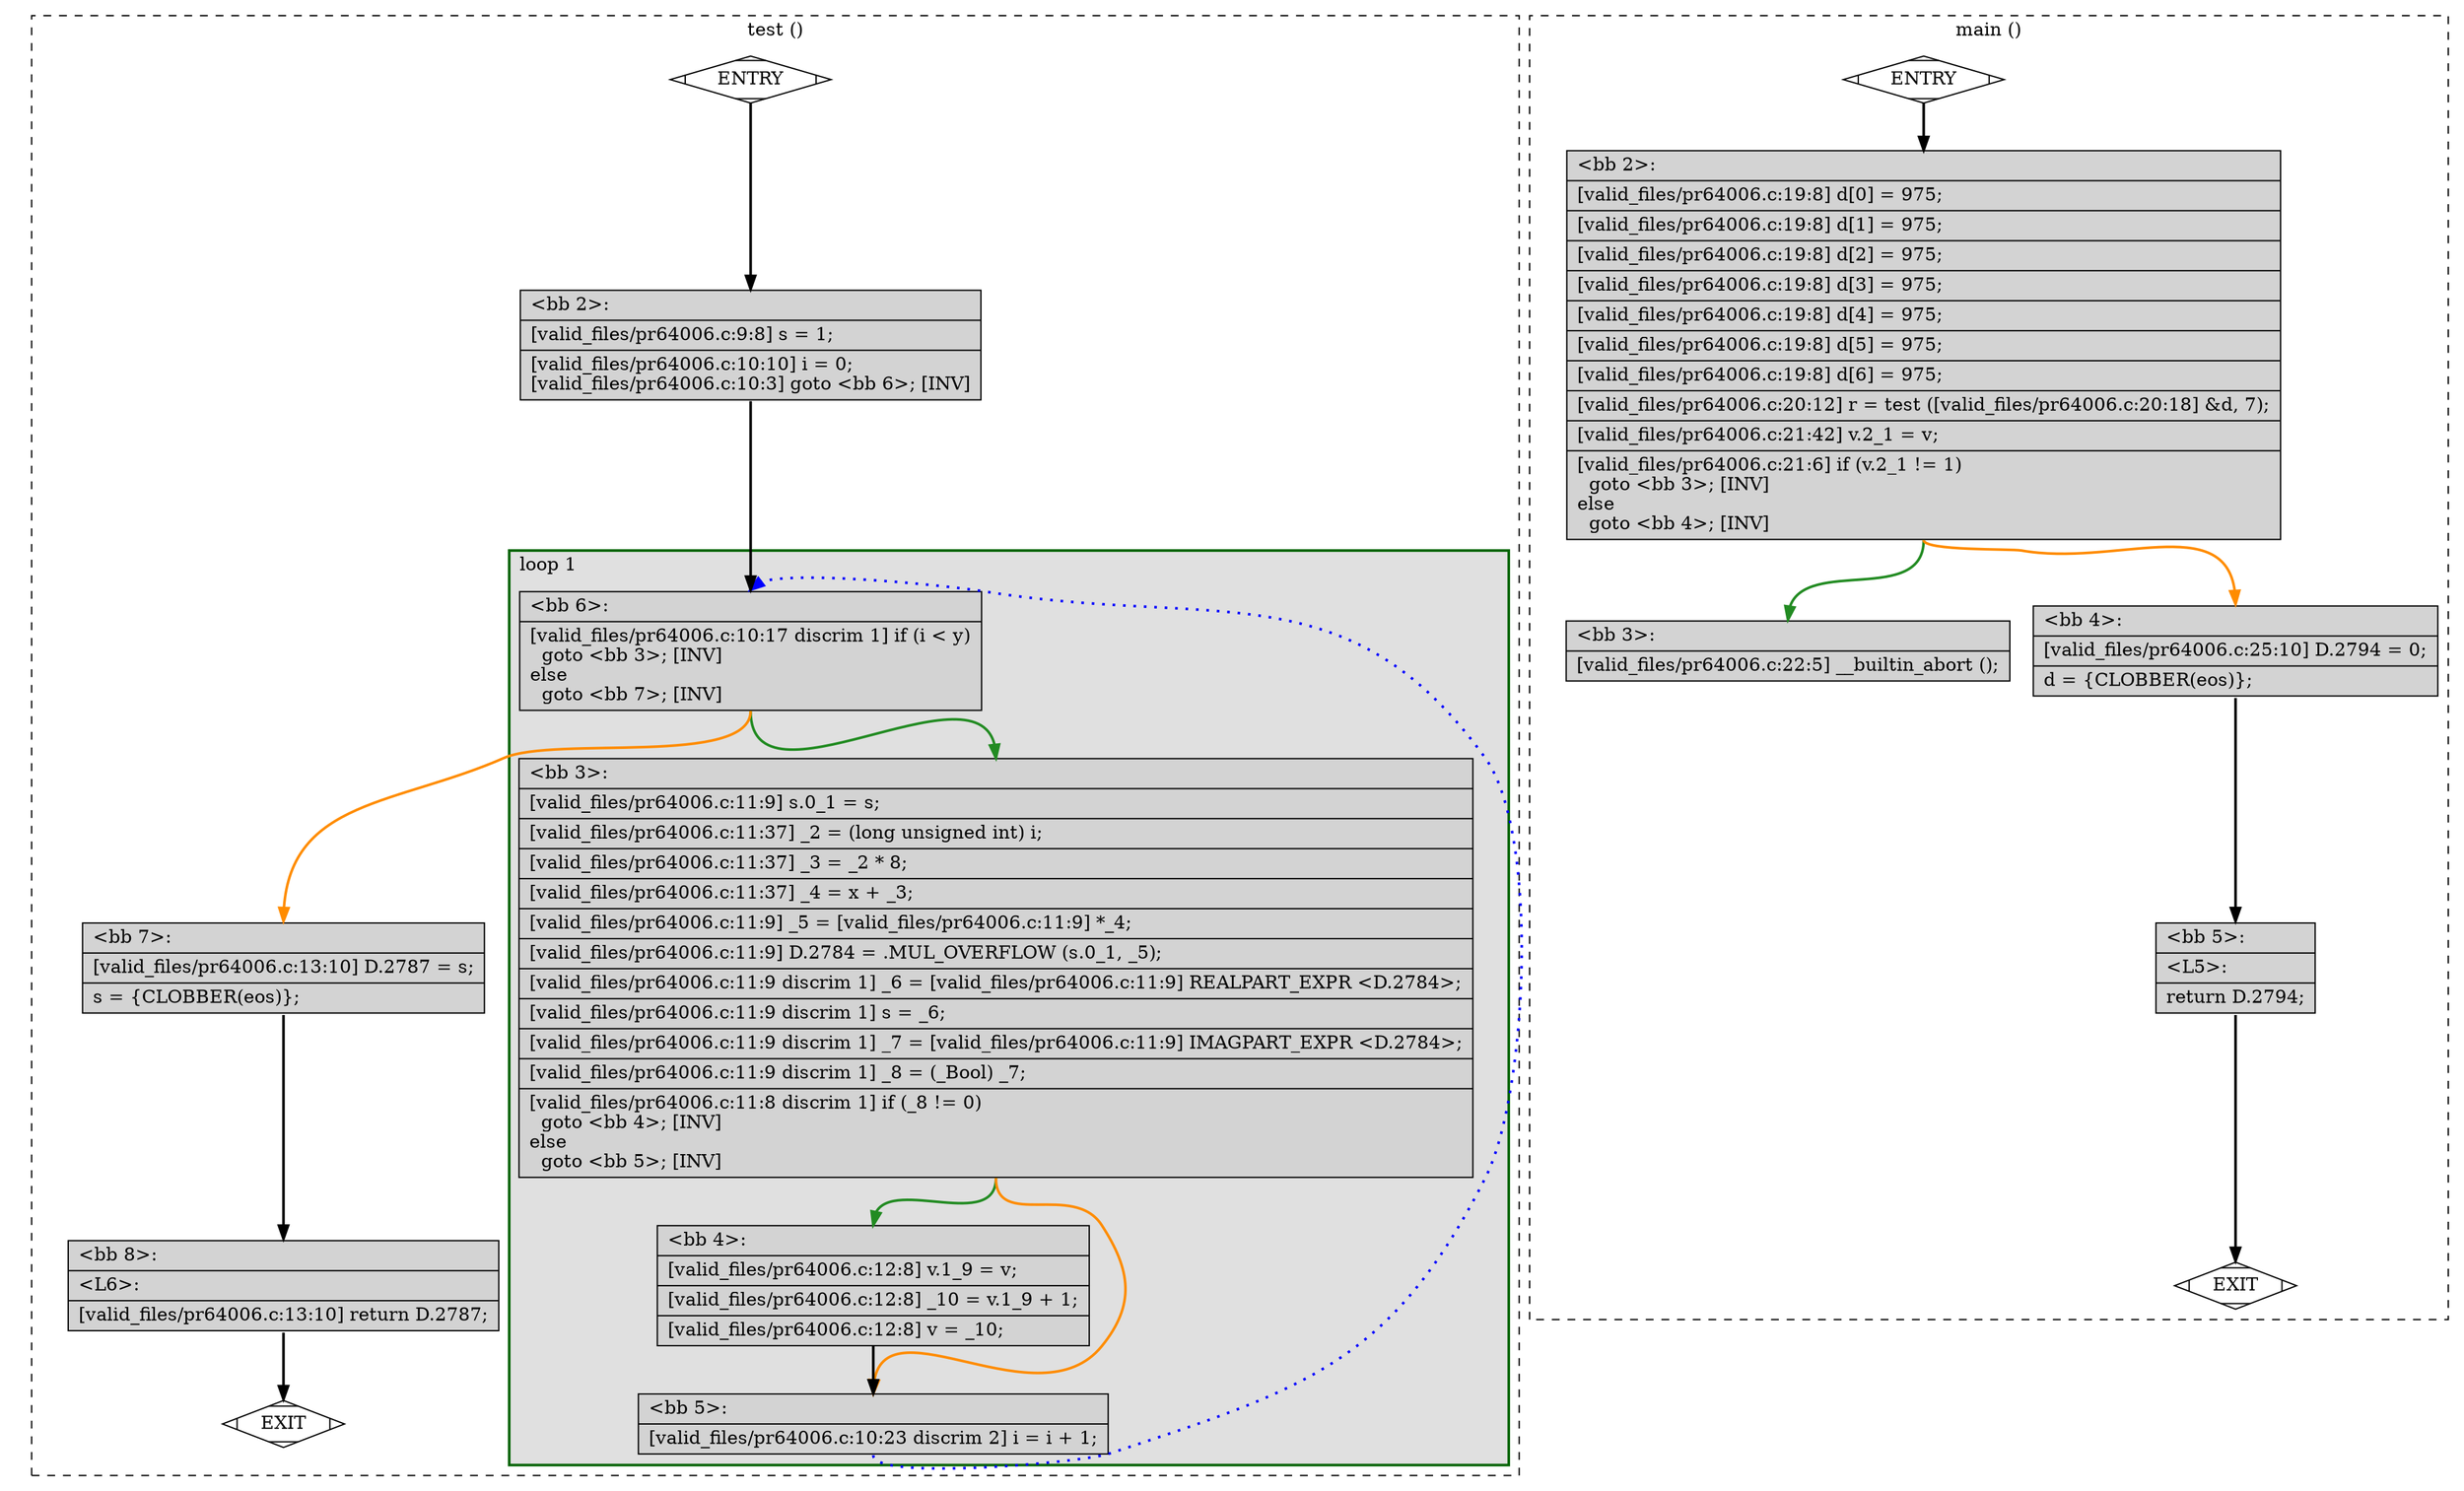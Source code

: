 digraph "a-pr64006.c.015t.cfg" {
overlap=false;
subgraph "cluster_test" {
	style="dashed";
	color="black";
	label="test ()";
	subgraph cluster_0_1 {
	style="filled";
	color="darkgreen";
	fillcolor="grey88";
	label="loop 1";
	labeljust=l;
	penwidth=2;
	fn_0_basic_block_6 [shape=record,style=filled,fillcolor=lightgrey,label="{\<bb\ 6\>:\l\
|[valid_files/pr64006.c:10:17\ discrim\ 1]\ if\ (i\ \<\ y)\l\
\ \ goto\ \<bb\ 3\>;\ [INV]\l\
else\l\
\ \ goto\ \<bb\ 7\>;\ [INV]\l\
}"];

	fn_0_basic_block_3 [shape=record,style=filled,fillcolor=lightgrey,label="{\<bb\ 3\>:\l\
|[valid_files/pr64006.c:11:9]\ s.0_1\ =\ s;\l\
|[valid_files/pr64006.c:11:37]\ _2\ =\ (long\ unsigned\ int)\ i;\l\
|[valid_files/pr64006.c:11:37]\ _3\ =\ _2\ *\ 8;\l\
|[valid_files/pr64006.c:11:37]\ _4\ =\ x\ +\ _3;\l\
|[valid_files/pr64006.c:11:9]\ _5\ =\ [valid_files/pr64006.c:11:9]\ *_4;\l\
|[valid_files/pr64006.c:11:9]\ D.2784\ =\ .MUL_OVERFLOW\ (s.0_1,\ _5);\l\
|[valid_files/pr64006.c:11:9\ discrim\ 1]\ _6\ =\ [valid_files/pr64006.c:11:9]\ REALPART_EXPR\ \<D.2784\>;\l\
|[valid_files/pr64006.c:11:9\ discrim\ 1]\ s\ =\ _6;\l\
|[valid_files/pr64006.c:11:9\ discrim\ 1]\ _7\ =\ [valid_files/pr64006.c:11:9]\ IMAGPART_EXPR\ \<D.2784\>;\l\
|[valid_files/pr64006.c:11:9\ discrim\ 1]\ _8\ =\ (_Bool)\ _7;\l\
|[valid_files/pr64006.c:11:8\ discrim\ 1]\ if\ (_8\ !=\ 0)\l\
\ \ goto\ \<bb\ 4\>;\ [INV]\l\
else\l\
\ \ goto\ \<bb\ 5\>;\ [INV]\l\
}"];

	fn_0_basic_block_4 [shape=record,style=filled,fillcolor=lightgrey,label="{\<bb\ 4\>:\l\
|[valid_files/pr64006.c:12:8]\ v.1_9\ =\ v;\l\
|[valid_files/pr64006.c:12:8]\ _10\ =\ v.1_9\ +\ 1;\l\
|[valid_files/pr64006.c:12:8]\ v\ =\ _10;\l\
}"];

	fn_0_basic_block_5 [shape=record,style=filled,fillcolor=lightgrey,label="{\<bb\ 5\>:\l\
|[valid_files/pr64006.c:10:23\ discrim\ 2]\ i\ =\ i\ +\ 1;\l\
}"];

	}
	fn_0_basic_block_0 [shape=Mdiamond,style=filled,fillcolor=white,label="ENTRY"];

	fn_0_basic_block_1 [shape=Mdiamond,style=filled,fillcolor=white,label="EXIT"];

	fn_0_basic_block_2 [shape=record,style=filled,fillcolor=lightgrey,label="{\<bb\ 2\>:\l\
|[valid_files/pr64006.c:9:8]\ s\ =\ 1;\l\
|[valid_files/pr64006.c:10:10]\ i\ =\ 0;\l\
[valid_files/pr64006.c:10:3]\ goto\ \<bb\ 6\>;\ [INV]\l\
}"];

	fn_0_basic_block_7 [shape=record,style=filled,fillcolor=lightgrey,label="{\<bb\ 7\>:\l\
|[valid_files/pr64006.c:13:10]\ D.2787\ =\ s;\l\
|s\ =\ \{CLOBBER(eos)\};\l\
}"];

	fn_0_basic_block_8 [shape=record,style=filled,fillcolor=lightgrey,label="{\<bb\ 8\>:\l\
|\<L6\>:\l\
|[valid_files/pr64006.c:13:10]\ return\ D.2787;\l\
}"];

	fn_0_basic_block_0:s -> fn_0_basic_block_2:n [style="solid,bold",color=black,weight=100,constraint=true];
	fn_0_basic_block_2:s -> fn_0_basic_block_6:n [style="solid,bold",color=black,weight=100,constraint=true];
	fn_0_basic_block_3:s -> fn_0_basic_block_4:n [style="solid,bold",color=forestgreen,weight=10,constraint=true];
	fn_0_basic_block_3:s -> fn_0_basic_block_5:n [style="solid,bold",color=darkorange,weight=10,constraint=true];
	fn_0_basic_block_4:s -> fn_0_basic_block_5:n [style="solid,bold",color=black,weight=100,constraint=true];
	fn_0_basic_block_5:s -> fn_0_basic_block_6:n [style="dotted,bold",color=blue,weight=10,constraint=false];
	fn_0_basic_block_6:s -> fn_0_basic_block_3:n [style="solid,bold",color=forestgreen,weight=10,constraint=true];
	fn_0_basic_block_6:s -> fn_0_basic_block_7:n [style="solid,bold",color=darkorange,weight=10,constraint=true];
	fn_0_basic_block_7:s -> fn_0_basic_block_8:n [style="solid,bold",color=black,weight=100,constraint=true];
	fn_0_basic_block_8:s -> fn_0_basic_block_1:n [style="solid,bold",color=black,weight=10,constraint=true];
	fn_0_basic_block_0:s -> fn_0_basic_block_1:n [style="invis",constraint=true];
}
subgraph "cluster_main" {
	style="dashed";
	color="black";
	label="main ()";
	fn_1_basic_block_0 [shape=Mdiamond,style=filled,fillcolor=white,label="ENTRY"];

	fn_1_basic_block_1 [shape=Mdiamond,style=filled,fillcolor=white,label="EXIT"];

	fn_1_basic_block_2 [shape=record,style=filled,fillcolor=lightgrey,label="{\<bb\ 2\>:\l\
|[valid_files/pr64006.c:19:8]\ d[0]\ =\ 975;\l\
|[valid_files/pr64006.c:19:8]\ d[1]\ =\ 975;\l\
|[valid_files/pr64006.c:19:8]\ d[2]\ =\ 975;\l\
|[valid_files/pr64006.c:19:8]\ d[3]\ =\ 975;\l\
|[valid_files/pr64006.c:19:8]\ d[4]\ =\ 975;\l\
|[valid_files/pr64006.c:19:8]\ d[5]\ =\ 975;\l\
|[valid_files/pr64006.c:19:8]\ d[6]\ =\ 975;\l\
|[valid_files/pr64006.c:20:12]\ r\ =\ test\ ([valid_files/pr64006.c:20:18]\ &d,\ 7);\l\
|[valid_files/pr64006.c:21:42]\ v.2_1\ =\ v;\l\
|[valid_files/pr64006.c:21:6]\ if\ (v.2_1\ !=\ 1)\l\
\ \ goto\ \<bb\ 3\>;\ [INV]\l\
else\l\
\ \ goto\ \<bb\ 4\>;\ [INV]\l\
}"];

	fn_1_basic_block_3 [shape=record,style=filled,fillcolor=lightgrey,label="{\<bb\ 3\>:\l\
|[valid_files/pr64006.c:22:5]\ __builtin_abort\ ();\l\
}"];

	fn_1_basic_block_4 [shape=record,style=filled,fillcolor=lightgrey,label="{\<bb\ 4\>:\l\
|[valid_files/pr64006.c:25:10]\ D.2794\ =\ 0;\l\
|d\ =\ \{CLOBBER(eos)\};\l\
}"];

	fn_1_basic_block_5 [shape=record,style=filled,fillcolor=lightgrey,label="{\<bb\ 5\>:\l\
|\<L5\>:\l\
|return\ D.2794;\l\
}"];

	fn_1_basic_block_0:s -> fn_1_basic_block_2:n [style="solid,bold",color=black,weight=100,constraint=true];
	fn_1_basic_block_2:s -> fn_1_basic_block_3:n [style="solid,bold",color=forestgreen,weight=10,constraint=true];
	fn_1_basic_block_2:s -> fn_1_basic_block_4:n [style="solid,bold",color=darkorange,weight=10,constraint=true];
	fn_1_basic_block_4:s -> fn_1_basic_block_5:n [style="solid,bold",color=black,weight=100,constraint=true];
	fn_1_basic_block_5:s -> fn_1_basic_block_1:n [style="solid,bold",color=black,weight=10,constraint=true];
	fn_1_basic_block_0:s -> fn_1_basic_block_1:n [style="invis",constraint=true];
}
}
